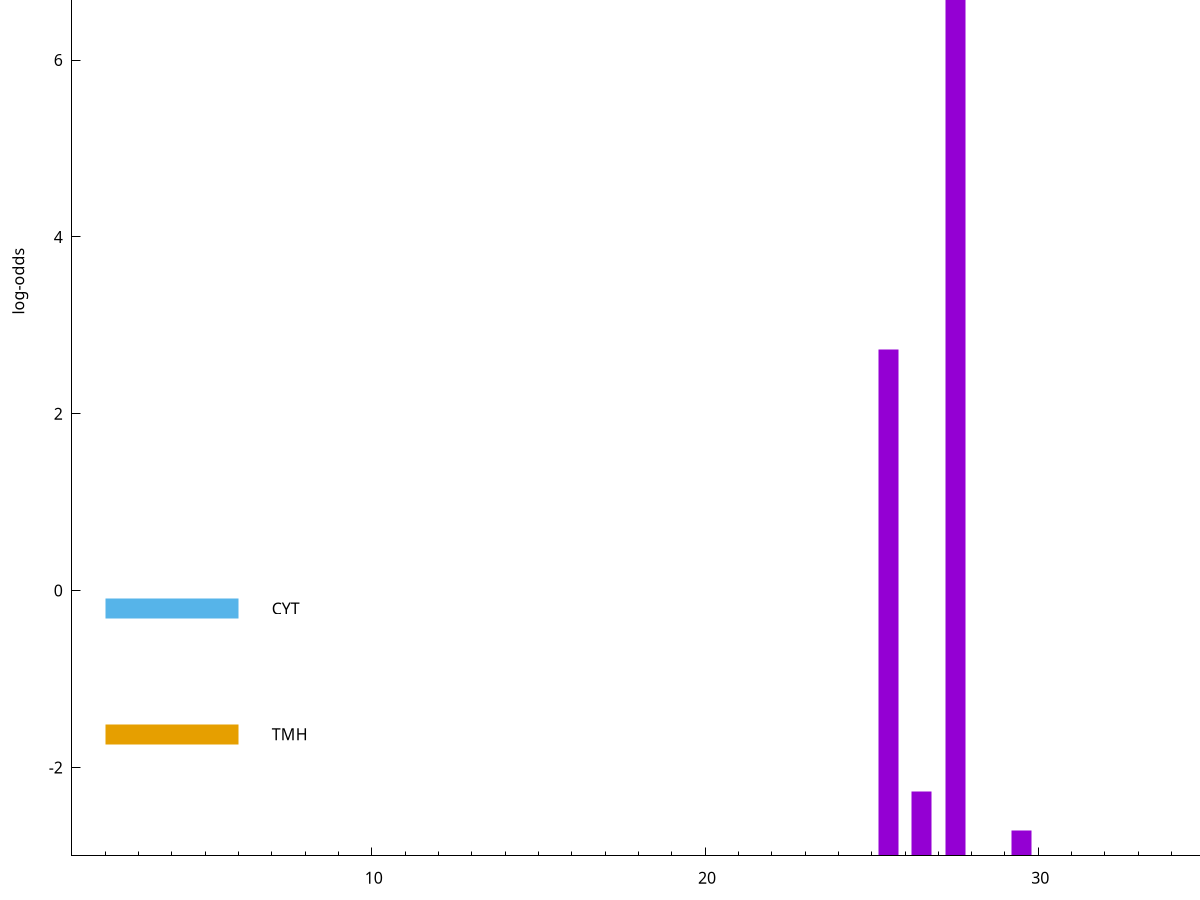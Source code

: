 set title "LipoP predictions for SRR4065642.gff"
set size 2., 1.4
set xrange [1:70] 
set mxtics 10
set yrange [-3:10]
set y2range [0:13]
set ylabel "log-odds"
set term postscript eps color solid "Helvetica" 30
set output "SRR4065642.gff4.eps"
set arrow from 2,6.99668 to 6,6.99668 nohead lt 1 lw 20
set label "SpI" at 7,6.99668
set arrow from 2,-0.200913 to 6,-0.200913 nohead lt 3 lw 20
set label "CYT" at 7,-0.200913
set arrow from 2,-1.62314 to 6,-1.62314 nohead lt 4 lw 20
set label "TMH" at 7,-1.62314
set arrow from 2,6.99668 to 6,6.99668 nohead lt 1 lw 20
set label "SpI" at 7,6.99668
# NOTE: The scores below are the log-odds scores with the threshold
# NOTE: subtracted (a hack to make gnuplot make the histogram all
# NOTE: look nice).
plot "-" axes x1y2 title "" with impulses lt 1 lw 20
27.500000 9.914730
25.500000 5.722000
26.500000 0.728760
29.500000 0.284290
e
exit
